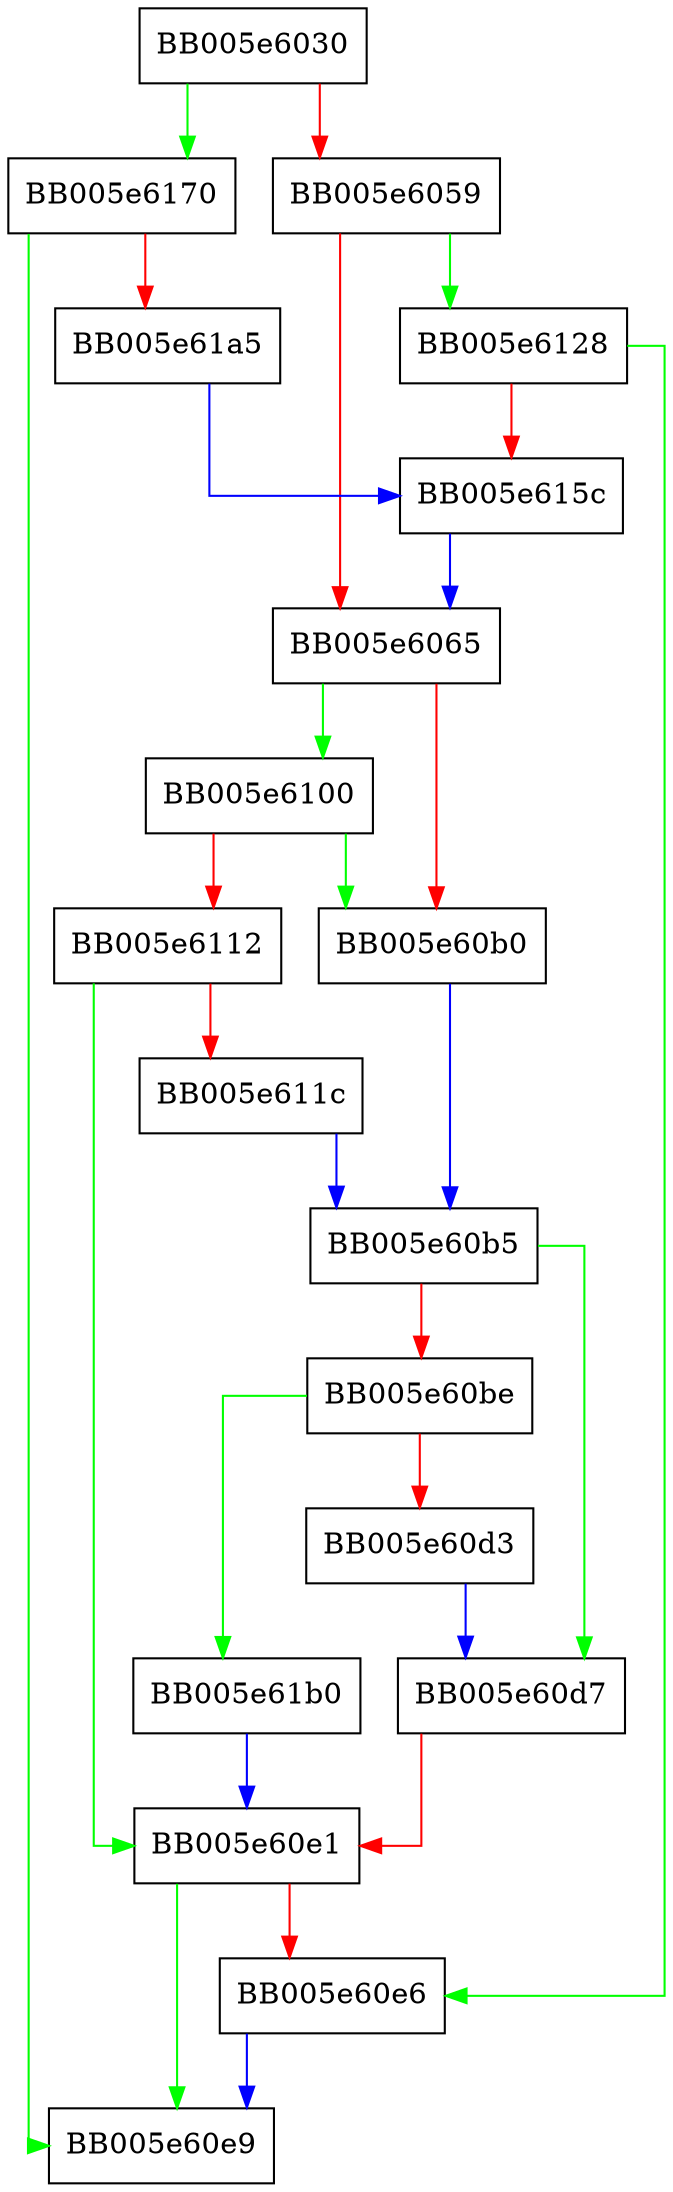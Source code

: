 digraph OSSL_HTTP_transfer {
  node [shape="box"];
  graph [splines=ortho];
  BB005e6030 -> BB005e6170 [color="green"];
  BB005e6030 -> BB005e6059 [color="red"];
  BB005e6059 -> BB005e6128 [color="green"];
  BB005e6059 -> BB005e6065 [color="red"];
  BB005e6065 -> BB005e6100 [color="green"];
  BB005e6065 -> BB005e60b0 [color="red"];
  BB005e60b0 -> BB005e60b5 [color="blue"];
  BB005e60b5 -> BB005e60d7 [color="green"];
  BB005e60b5 -> BB005e60be [color="red"];
  BB005e60be -> BB005e61b0 [color="green"];
  BB005e60be -> BB005e60d3 [color="red"];
  BB005e60d3 -> BB005e60d7 [color="blue"];
  BB005e60d7 -> BB005e60e1 [color="red"];
  BB005e60e1 -> BB005e60e9 [color="green"];
  BB005e60e1 -> BB005e60e6 [color="red"];
  BB005e60e6 -> BB005e60e9 [color="blue"];
  BB005e6100 -> BB005e60b0 [color="green"];
  BB005e6100 -> BB005e6112 [color="red"];
  BB005e6112 -> BB005e60e1 [color="green"];
  BB005e6112 -> BB005e611c [color="red"];
  BB005e611c -> BB005e60b5 [color="blue"];
  BB005e6128 -> BB005e60e6 [color="green"];
  BB005e6128 -> BB005e615c [color="red"];
  BB005e615c -> BB005e6065 [color="blue"];
  BB005e6170 -> BB005e60e9 [color="green"];
  BB005e6170 -> BB005e61a5 [color="red"];
  BB005e61a5 -> BB005e615c [color="blue"];
  BB005e61b0 -> BB005e60e1 [color="blue"];
}